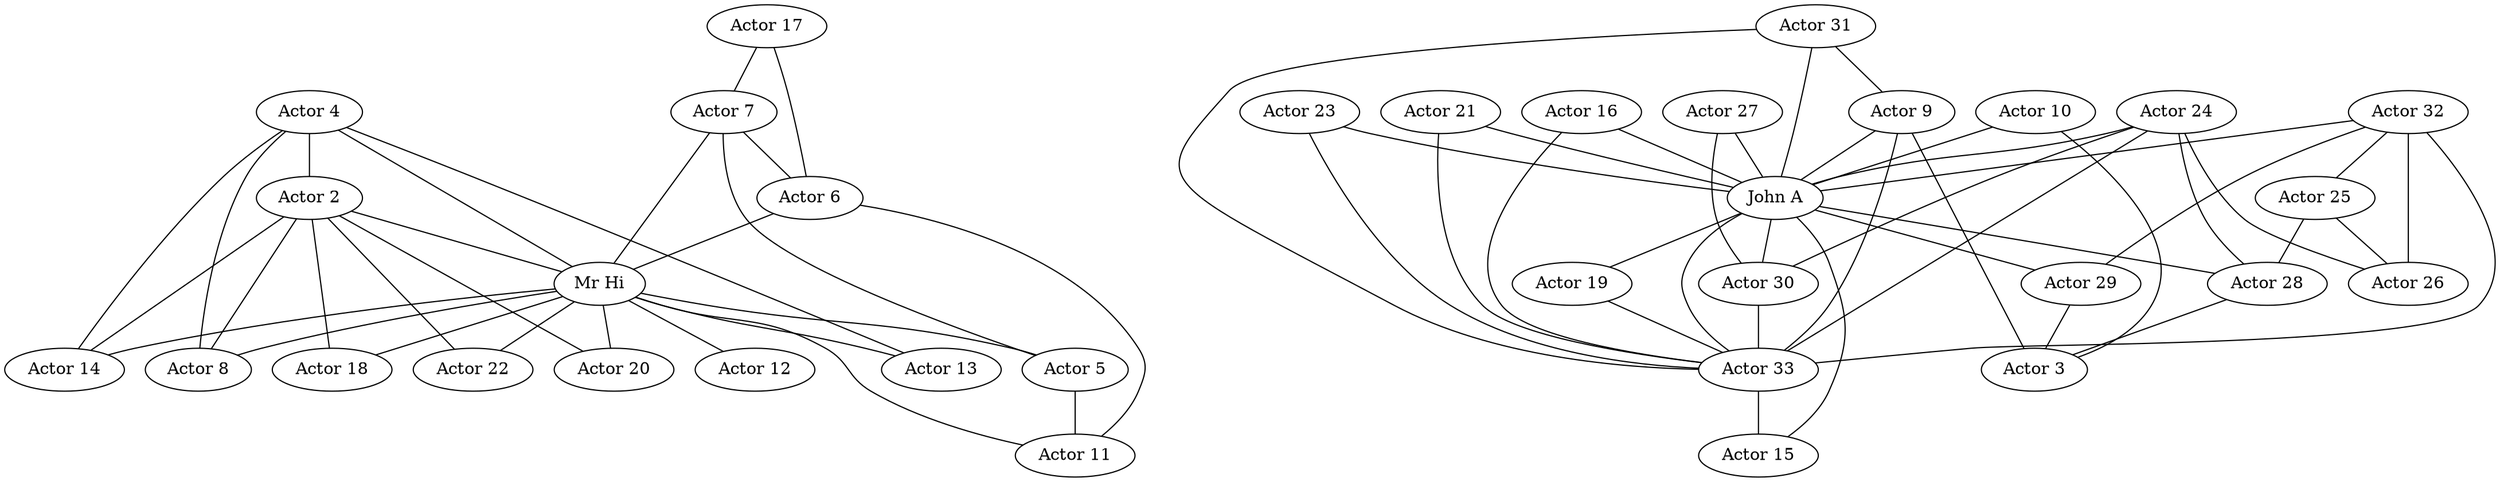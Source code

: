 strict graph G {
n3 [Faction="1.0", label="Actor 4"];
n9 [Faction="2.0", label="Actor 10"];
n20 [Faction="2.0", label="Actor 21"];
n16 [Faction="1.0", label="Actor 17"];
n26 [Faction="2.0", label="Actor 27"];
n1 [Faction="1.0", label="Actor 2"];
n30 [Faction="2.0", label="Actor 31"];
n6 [Faction="1.0", label="Actor 7"];
n15 [Faction="2.0", label="Actor 16"];
n5 [Faction="1.0", label="Actor 6"];
n0 [Faction="1.0", label="Mr Hi"];
n4 [Faction="1.0", label="Actor 5"];
n31 [Faction="2.0", label="Actor 32"];
n8 [Faction="2.0", label="Actor 9"];
n19 [Faction="1.0", label="Actor 20"];
n22 [Faction="2.0", label="Actor 23"];
n12 [Faction="1.0", label="Actor 13"];
n13 [Faction="1.0", label="Actor 14"];
n17 [Faction="1.0", label="Actor 18"];
n21 [Faction="1.0", label="Actor 22"];
n11 [Faction="1.0", label="Actor 12"];
n24 [Faction="2.0", label="Actor 25"];
n23 [Faction="2.0", label="Actor 24"];
n7 [Faction="1.0", label="Actor 8"];
n33 [Faction="2.0", label="John A"];
n25 [Faction="2.0", label="Actor 26"];
n27 [Faction="2.0", label="Actor 28"];
n10 [Faction="1.0", label="Actor 11"];
n18 [Faction="2.0", label="Actor 19"];
n29 [Faction="2.0", label="Actor 30"];
n32 [Faction="2.0", label="Actor 33"];
n28 [Faction="2.0", label="Actor 29"];
n2 [Faction="1.0", label="Actor 3"];
n14 [Faction="2.0", label="Actor 15"];
n3 -- n12  [weight="3.0"];
n3 -- n13  [weight="3.0"];
n3 -- n0  [weight="3.0"];
n3 -- n7  [weight="3.0"];
n3 -- n1  [weight="3.0"];
n9 -- n33  [weight="2.0"];
n9 -- n2  [weight="1.0"];
n20 -- n33  [weight="1.0"];
n20 -- n32  [weight="3.0"];
n16 -- n6  [weight="3.0"];
n16 -- n5  [weight="3.0"];
n26 -- n33  [weight="2.0"];
n26 -- n29  [weight="4.0"];
n1 -- n13  [weight="5.0"];
n1 -- n17  [weight="1.0"];
n1 -- n0  [weight="4.0"];
n1 -- n21  [weight="2.0"];
n1 -- n19  [weight="2.0"];
n1 -- n7  [weight="4.0"];
n30 -- n33  [weight="3.0"];
n30 -- n8  [weight="3.0"];
n30 -- n32  [weight="3.0"];
n6 -- n4  [weight="2.0"];
n6 -- n5  [weight="5.0"];
n6 -- n0  [weight="3.0"];
n15 -- n33  [weight="4.0"];
n15 -- n32  [weight="3.0"];
n5 -- n10  [weight="3.0"];
n5 -- n0  [weight="3.0"];
n0 -- n12  [weight="1.0"];
n0 -- n13  [weight="3.0"];
n0 -- n17  [weight="2.0"];
n0 -- n21  [weight="2.0"];
n0 -- n11  [weight="3.0"];
n0 -- n7  [weight="2.0"];
n0 -- n10  [weight="2.0"];
n0 -- n4  [weight="3.0"];
n0 -- n19  [weight="2.0"];
n4 -- n10  [weight="3.0"];
n31 -- n25  [weight="7.0"];
n31 -- n33  [weight="4.0"];
n31 -- n32  [weight="4.0"];
n31 -- n24  [weight="2.0"];
n31 -- n28  [weight="2.0"];
n8 -- n33  [weight="4.0"];
n8 -- n2  [weight="5.0"];
n8 -- n32  [weight="3.0"];
n22 -- n33  [weight="3.0"];
n22 -- n32  [weight="2.0"];
n24 -- n25  [weight="2.0"];
n24 -- n27  [weight="3.0"];
n23 -- n33  [weight="4.0"];
n23 -- n32  [weight="5.0"];
n23 -- n25  [weight="5.0"];
n23 -- n27  [weight="4.0"];
n23 -- n29  [weight="3.0"];
n33 -- n27  [weight="4.0"];
n33 -- n18  [weight="2.0"];
n33 -- n29  [weight="2.0"];
n33 -- n32  [weight="5.0"];
n33 -- n28  [weight="2.0"];
n33 -- n14  [weight="2.0"];
n27 -- n2  [weight="2.0"];
n18 -- n32  [weight="1.0"];
n29 -- n32  [weight="4.0"];
n32 -- n14  [weight="3.0"];
n28 -- n2  [weight="2.0"];
}
